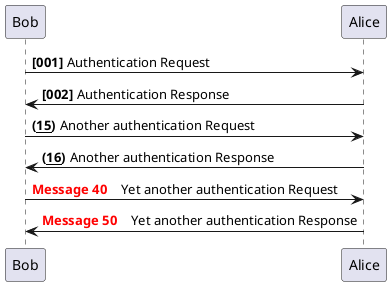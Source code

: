 @startuml

autonumber  "<b>[000]"
Bob -> Alice : Authentication Request
Bob <- Alice : Authentication Response

autonumber 15 "<b>(<u>##</u>)"
Bob -> Alice : Another authentication Request
Bob <- Alice : Another authentication Response

autonumber 40 10 "<font color=red><b>Message 0   "
Bob -> Alice : Yet another authentication Request
Bob <- Alice : Yet another authentication Response

@enduml

